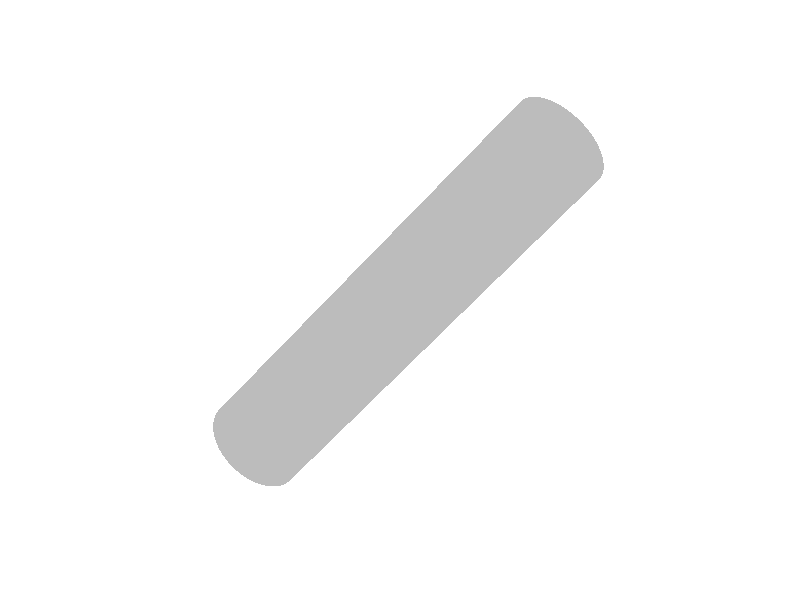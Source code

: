 #include "colors.inc"
background { rgb <1, 1, 1> }
camera {location <0, 0, 10>up <0,1,0> right <-1.33,0,0> angle 15look_at <0, 0, 0> sky <0, 1, 0> }
cylinder { <-0.5, -0.5, -0.5>, <0.5, 0.5, 0.5>, 0.173205 texture {  pigment { rgb <0.5, 0.5, 0.5> } } }
light_source {<10, 10, 10> color White}
light_source {<0, 0, 10> color White}
light_source {<-10, -10, 10> color White}
